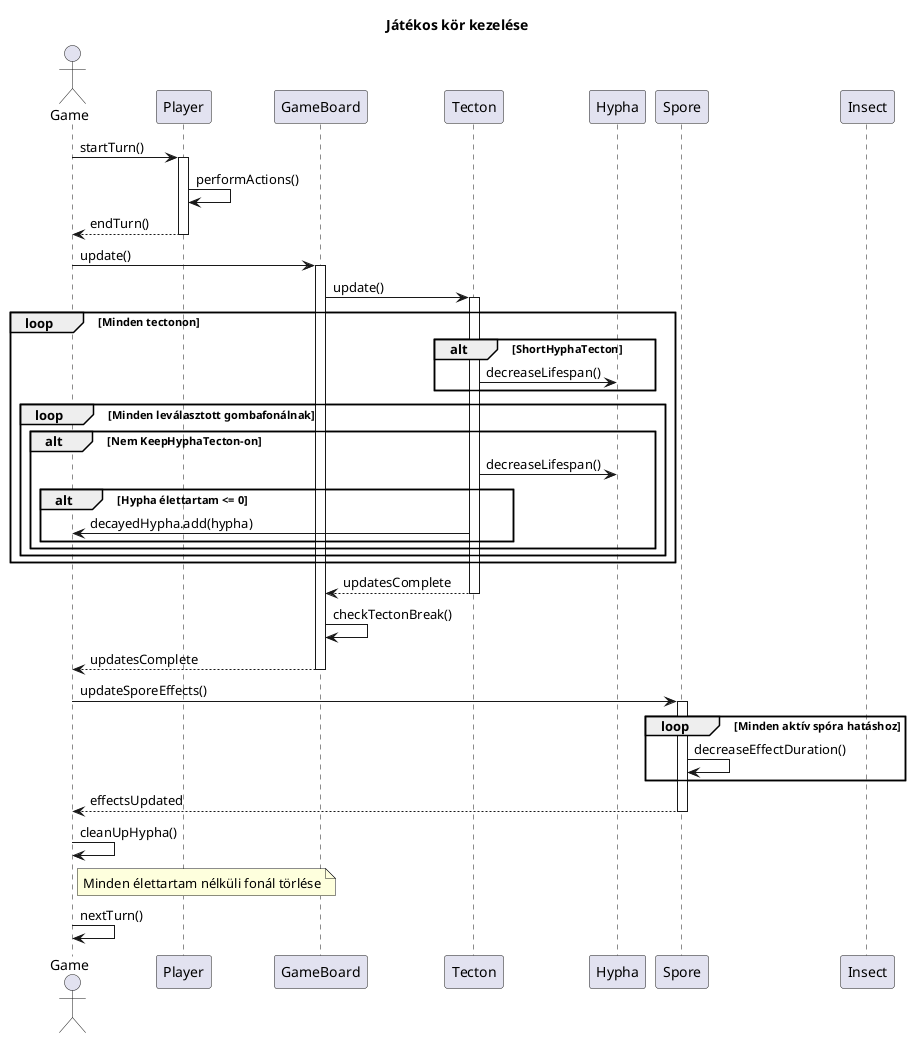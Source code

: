 @startuml

title Játékos kör kezelése 
actor Game
participant Player
participant GameBoard
participant Tecton
participant Hypha
participant Spore
participant Insect

Game -> Player: startTurn()
activate Player
Player -> Player: performActions()
Player --> Game: endTurn()
deactivate Player

Game -> GameBoard: update()
activate GameBoard

GameBoard -> Tecton: update()
activate Tecton

loop Minden tectonon
    
    alt ShortHyphaTecton
        Tecton -> Hypha: decreaseLifespan()
    end
    
    loop Minden leválasztott gombafonálnak
        alt Nem KeepHyphaTecton-on
            Tecton -> Hypha: decreaseLifespan()
            alt Hypha élettartam <= 0
                Tecton -> Game: decayedHypha.add(hypha)
            end
        end
    end
end

Tecton --> GameBoard: updatesComplete
deactivate Tecton

GameBoard -> GameBoard: checkTectonBreak()

GameBoard --> Game: updatesComplete
deactivate GameBoard

Game -> Spore: updateSporeEffects()
activate Spore
loop Minden aktív spóra hatáshoz
    Spore -> Spore: decreaseEffectDuration()
end
Spore --> Game: effectsUpdated
deactivate Spore

Game -> Game: cleanUpHypha()
note right of Game: Minden élettartam nélküli fonál törlése

Game -> Game: nextTurn()

@enduml